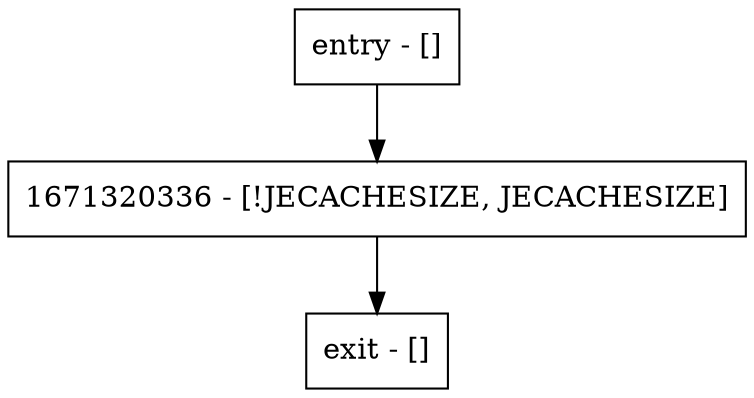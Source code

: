 digraph calculateMemorySize {
node [shape=record];
entry [label="entry - []"];
exit [label="exit - []"];
1671320336 [label="1671320336 - [!JECACHESIZE, JECACHESIZE]"];
entry;
exit;
entry -> 1671320336;
1671320336 -> exit;
}
